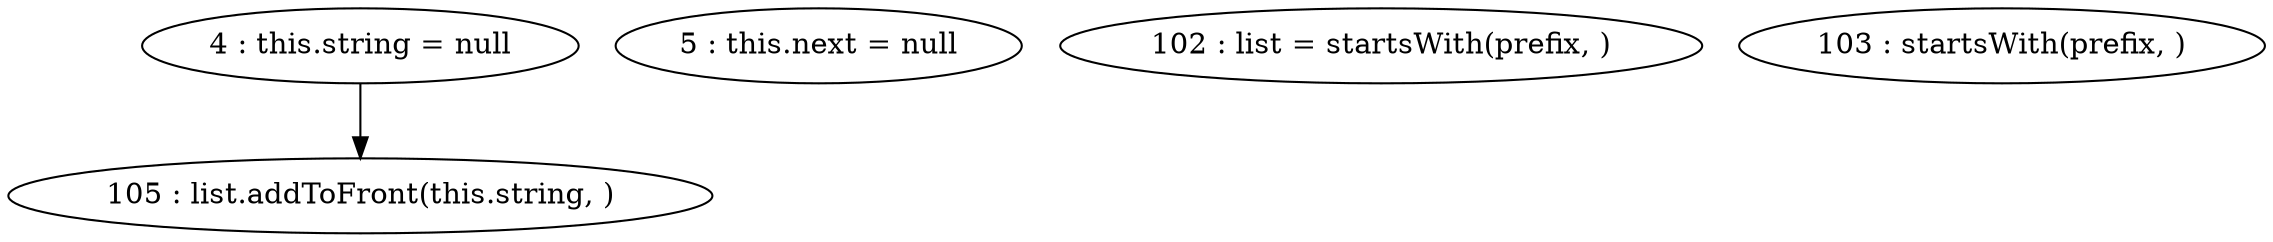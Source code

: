 digraph G {
"4 : this.string = null"
"4 : this.string = null" -> "105 : list.addToFront(this.string, )"
"5 : this.next = null"
"102 : list = startsWith(prefix, )"
"103 : startsWith(prefix, )"
"105 : list.addToFront(this.string, )"
}